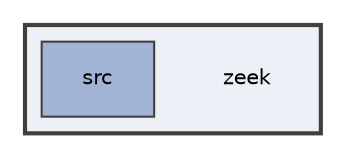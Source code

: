 digraph "/Users/jlu/zeek"
{
 // LATEX_PDF_SIZE
  edge [fontname="Helvetica",fontsize="10",labelfontname="Helvetica",labelfontsize="10"];
  node [fontname="Helvetica",fontsize="10",shape=record];
  compound=true
  subgraph clusterdir_2443ac318b002150b3e0805844daf62c {
    graph [ bgcolor="#edf0f7", pencolor="grey25", style="filled,bold,", label="", fontname="Helvetica", fontsize="10", URL="dir_2443ac318b002150b3e0805844daf62c.html"]
    dir_2443ac318b002150b3e0805844daf62c [shape=plaintext, label="zeek"];
  dir_ad5ef0d7ac29eb47ccb661b82fa60e73 [shape=box, label="src", style="filled,", fillcolor="#a2b4d6", color="grey25", URL="dir_ad5ef0d7ac29eb47ccb661b82fa60e73.html"];
  }
}
